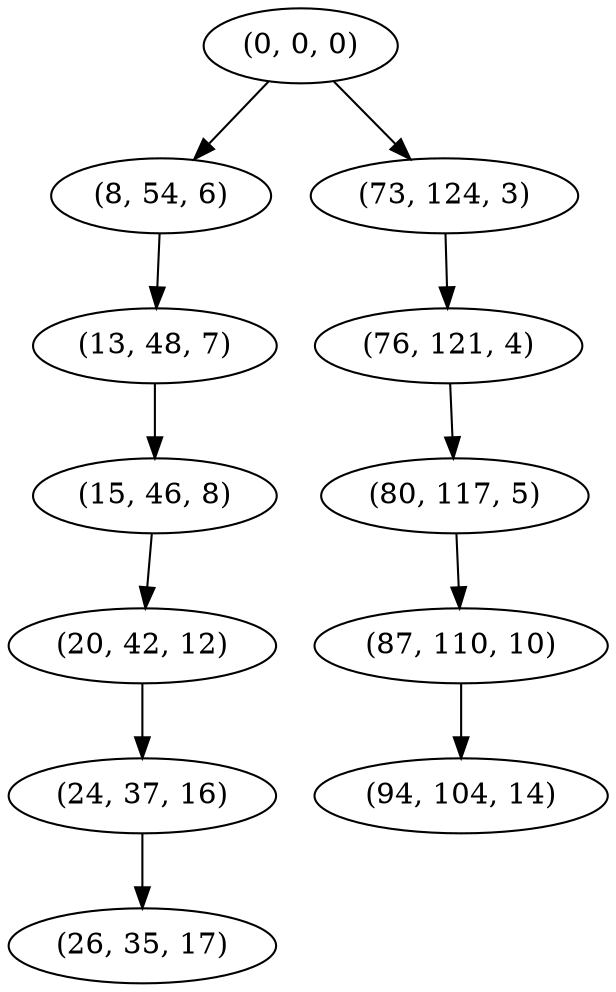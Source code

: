 digraph tree {
    "(0, 0, 0)";
    "(8, 54, 6)";
    "(13, 48, 7)";
    "(15, 46, 8)";
    "(20, 42, 12)";
    "(24, 37, 16)";
    "(26, 35, 17)";
    "(73, 124, 3)";
    "(76, 121, 4)";
    "(80, 117, 5)";
    "(87, 110, 10)";
    "(94, 104, 14)";
    "(0, 0, 0)" -> "(8, 54, 6)";
    "(0, 0, 0)" -> "(73, 124, 3)";
    "(8, 54, 6)" -> "(13, 48, 7)";
    "(13, 48, 7)" -> "(15, 46, 8)";
    "(15, 46, 8)" -> "(20, 42, 12)";
    "(20, 42, 12)" -> "(24, 37, 16)";
    "(24, 37, 16)" -> "(26, 35, 17)";
    "(73, 124, 3)" -> "(76, 121, 4)";
    "(76, 121, 4)" -> "(80, 117, 5)";
    "(80, 117, 5)" -> "(87, 110, 10)";
    "(87, 110, 10)" -> "(94, 104, 14)";
}
